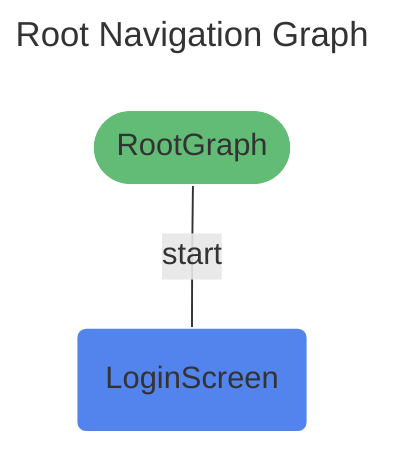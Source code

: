 ---
title: Root Navigation Graph
---
%%{init: {'theme':'base', 'themeVariables': { 'primaryTextColor': '#fff' }}%%
graph TD
root(["RootGraph"]) -- "start" --- login_screen("LoginScreen")


classDef destination fill:#5383EC,stroke:#ffffff;
class login_screen destination;
classDef navgraph fill:#63BC76,stroke:#ffffff;
class root navgraph;